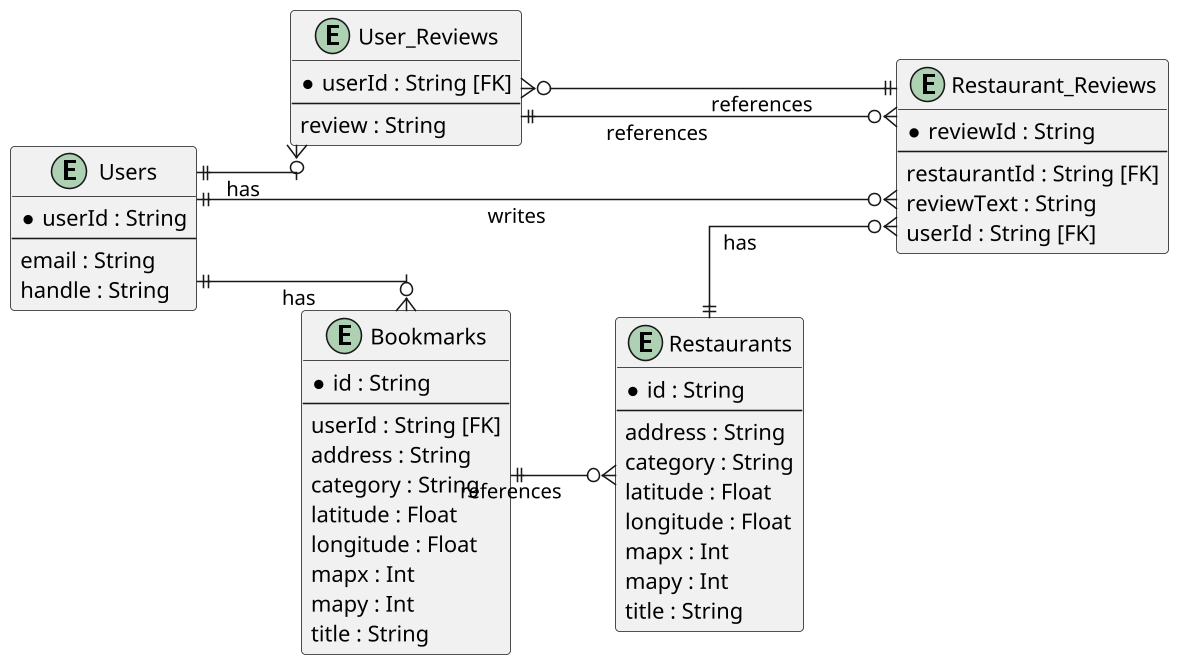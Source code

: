 @startuml

skinparam dpi 150
left to right direction
skinparam linetype ortho

entity "User_Reviews" as User_Reviews {
    * userId : String [FK]
    --
    review : String
}

entity "Users" as Users {
    * userId : String
    --
    email : String
    handle : String
}

entity "Restaurant_Reviews" as Restaurant_Reviews {
    * reviewId : String
    --
    restaurantId : String [FK]
    reviewText : String
    userId : String [FK]
}

entity "Bookmarks" as Bookmarks {
    * id : String
    --
    userId : String [FK]
    address : String
    category : String
    latitude : Float
    longitude : Float
    mapx : Int
    mapy : Int
    title : String
}

entity "Restaurants" as Restaurants {
    * id : String
    --
    address : String
    category : String
    latitude : Float
    longitude : Float
    mapx : Int
    mapy : Int
    title : String
}

Users ||--o{ Bookmarks : "has"
Users ||--o{ User_Reviews : "has"
Restaurants ||--o{ Restaurant_Reviews : "has"
Users ||--o{ Restaurant_Reviews : "writes"

Bookmarks ||--o{ Restaurants : "references"
Restaurant_Reviews ||--o{ User_Reviews : "references"
User_Reviews ||--o{ Restaurant_Reviews : "references"

@enduml

